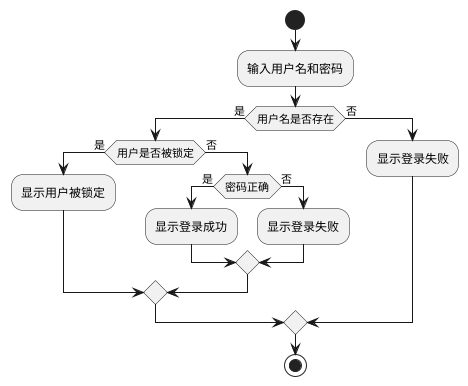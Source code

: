 @startuml

''' Layout
start
:输入用户名和密码;
if (用户名是否存在) then (是)
    if (用户是否被锁定) then (是)
        :显示用户被锁定;
    else (否)
        if (密码正确) then (是)
            :显示登录成功;
        else (否)
            :显示登录失败;
        endif
    endif
else (否)
    :显示登录失败;
endif
stop
@enduml